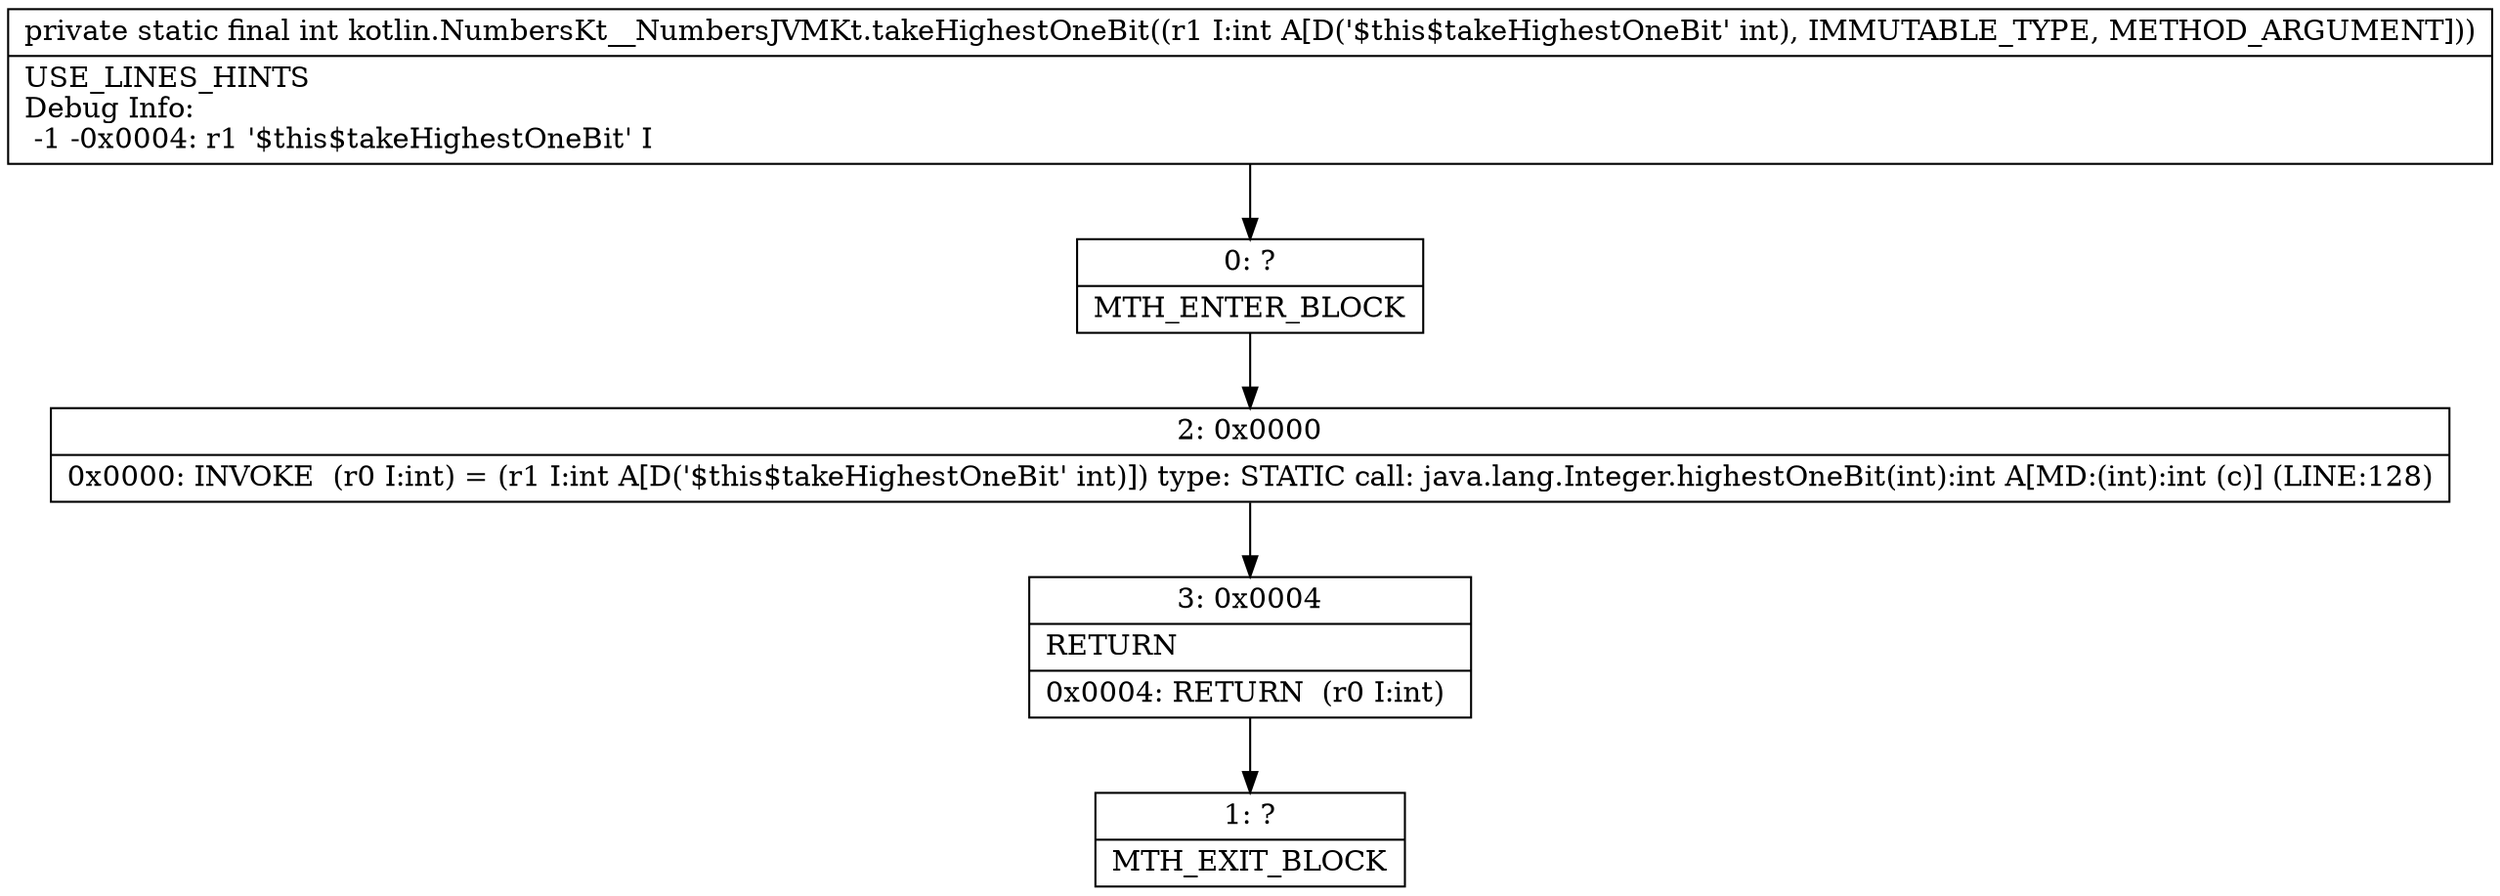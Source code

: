 digraph "CFG forkotlin.NumbersKt__NumbersJVMKt.takeHighestOneBit(I)I" {
Node_0 [shape=record,label="{0\:\ ?|MTH_ENTER_BLOCK\l}"];
Node_2 [shape=record,label="{2\:\ 0x0000|0x0000: INVOKE  (r0 I:int) = (r1 I:int A[D('$this$takeHighestOneBit' int)]) type: STATIC call: java.lang.Integer.highestOneBit(int):int A[MD:(int):int (c)] (LINE:128)\l}"];
Node_3 [shape=record,label="{3\:\ 0x0004|RETURN\l|0x0004: RETURN  (r0 I:int) \l}"];
Node_1 [shape=record,label="{1\:\ ?|MTH_EXIT_BLOCK\l}"];
MethodNode[shape=record,label="{private static final int kotlin.NumbersKt__NumbersJVMKt.takeHighestOneBit((r1 I:int A[D('$this$takeHighestOneBit' int), IMMUTABLE_TYPE, METHOD_ARGUMENT]))  | USE_LINES_HINTS\lDebug Info:\l  \-1 \-0x0004: r1 '$this$takeHighestOneBit' I\l}"];
MethodNode -> Node_0;Node_0 -> Node_2;
Node_2 -> Node_3;
Node_3 -> Node_1;
}

